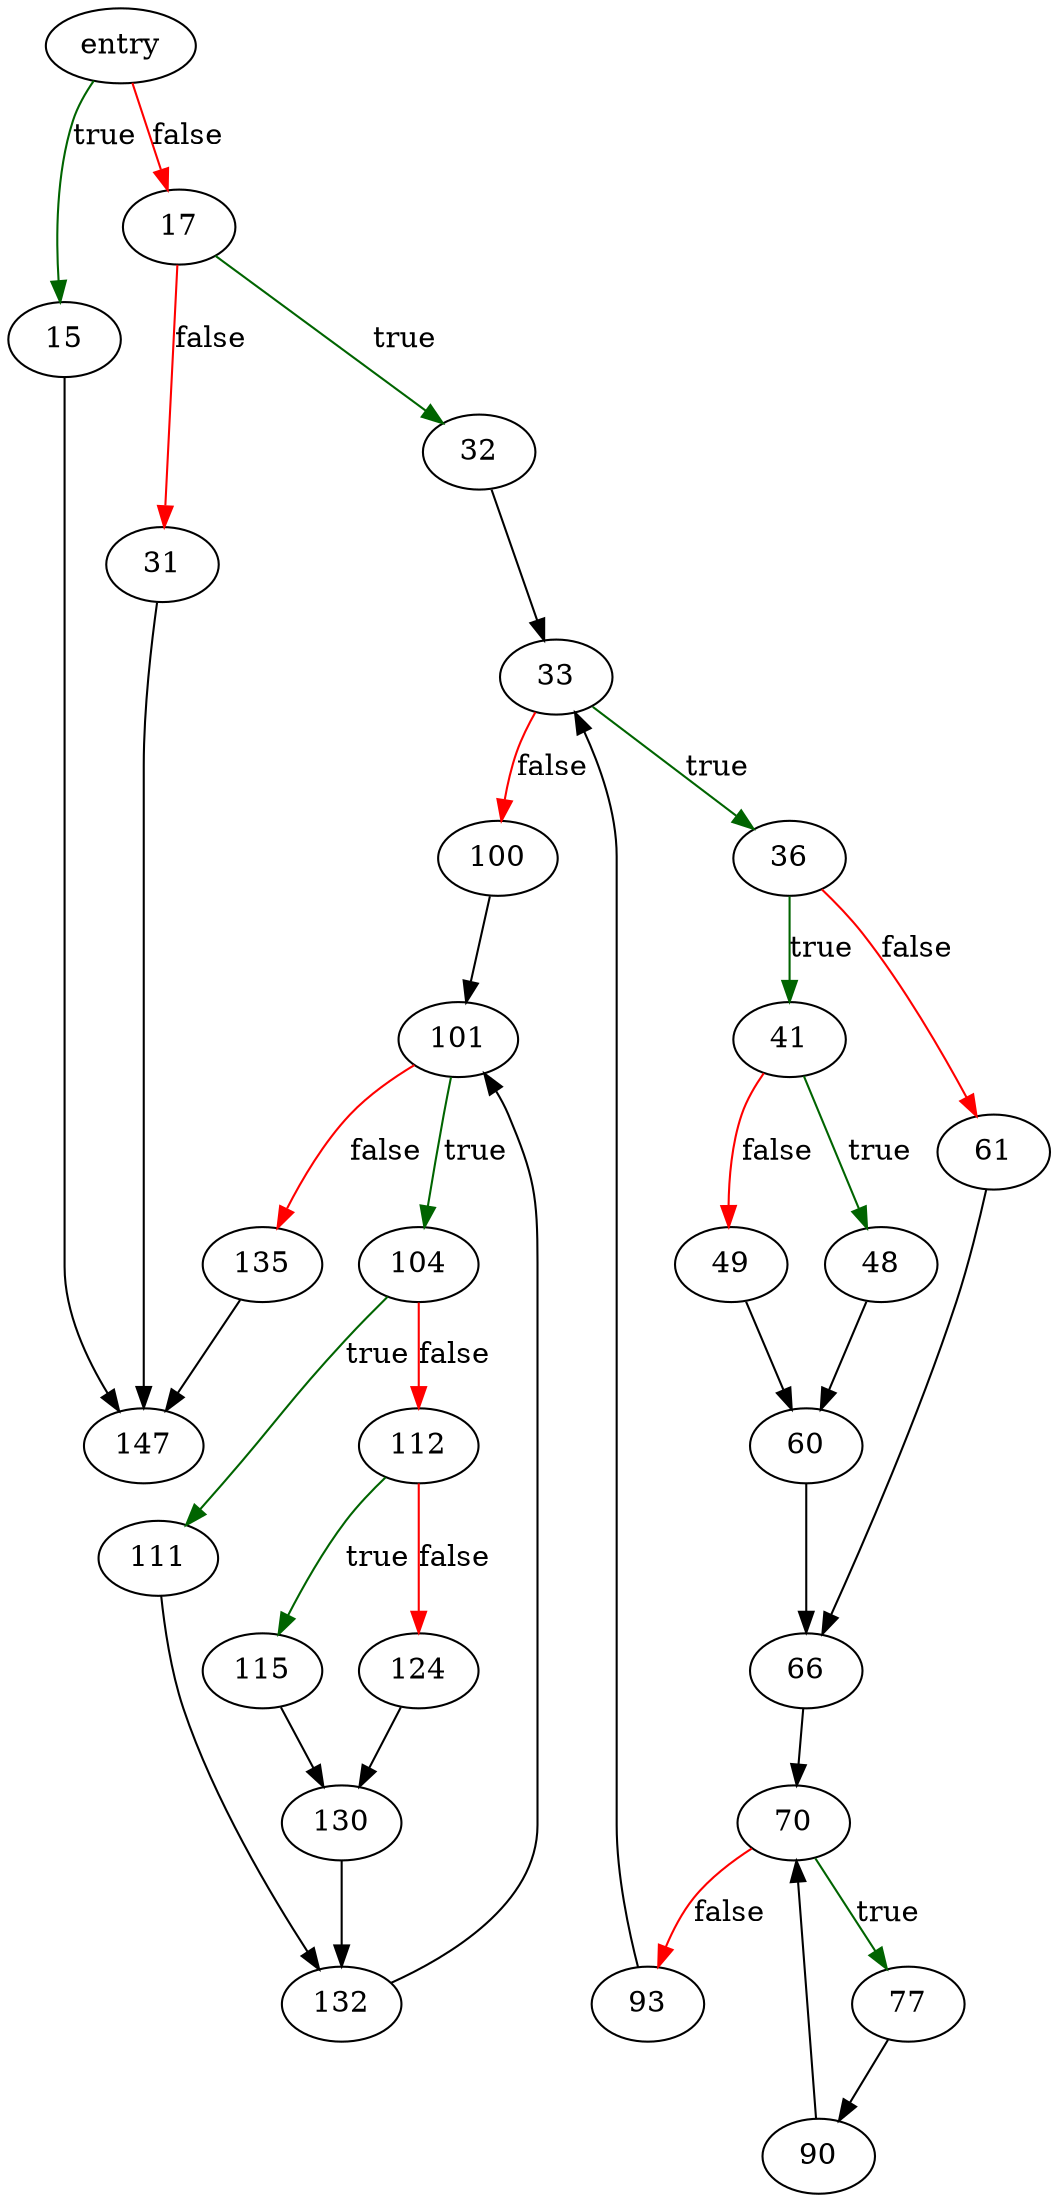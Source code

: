 digraph "vdbeSorterSort" {
	// Node definitions.
	2 [label=entry];
	15;
	17;
	31;
	32;
	33;
	36;
	41;
	48;
	49;
	60;
	61;
	66;
	70;
	77;
	90;
	93;
	100;
	101;
	104;
	111;
	112;
	115;
	124;
	130;
	132;
	135;
	147;

	// Edge definitions.
	2 -> 15 [
		color=darkgreen
		label=true
	];
	2 -> 17 [
		color=red
		label=false
	];
	15 -> 147;
	17 -> 31 [
		color=red
		label=false
	];
	17 -> 32 [
		color=darkgreen
		label=true
	];
	31 -> 147;
	32 -> 33;
	33 -> 36 [
		color=darkgreen
		label=true
	];
	33 -> 100 [
		color=red
		label=false
	];
	36 -> 41 [
		color=darkgreen
		label=true
	];
	36 -> 61 [
		color=red
		label=false
	];
	41 -> 48 [
		color=darkgreen
		label=true
	];
	41 -> 49 [
		color=red
		label=false
	];
	48 -> 60;
	49 -> 60;
	60 -> 66;
	61 -> 66;
	66 -> 70;
	70 -> 77 [
		color=darkgreen
		label=true
	];
	70 -> 93 [
		color=red
		label=false
	];
	77 -> 90;
	90 -> 70;
	93 -> 33;
	100 -> 101;
	101 -> 104 [
		color=darkgreen
		label=true
	];
	101 -> 135 [
		color=red
		label=false
	];
	104 -> 111 [
		color=darkgreen
		label=true
	];
	104 -> 112 [
		color=red
		label=false
	];
	111 -> 132;
	112 -> 115 [
		color=darkgreen
		label=true
	];
	112 -> 124 [
		color=red
		label=false
	];
	115 -> 130;
	124 -> 130;
	130 -> 132;
	132 -> 101;
	135 -> 147;
}